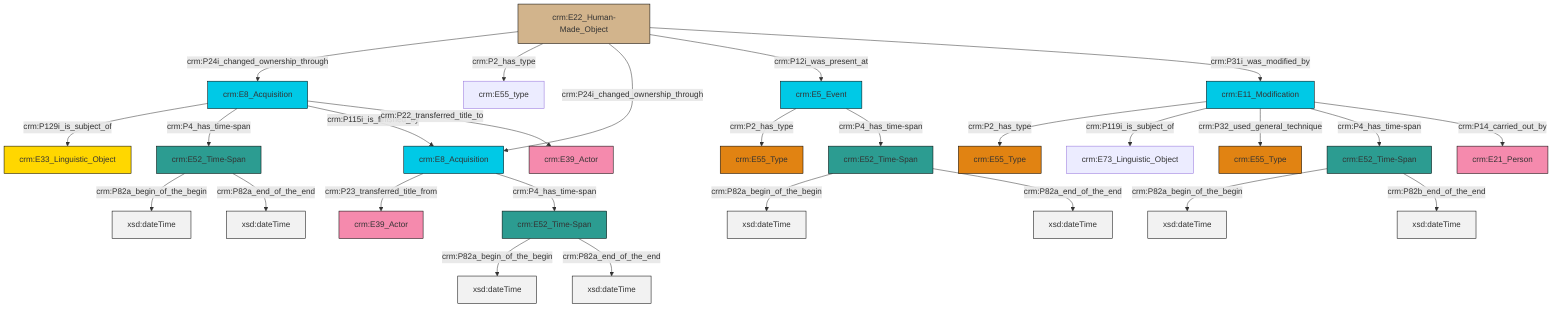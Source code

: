 graph TD
classDef Literal fill:#f2f2f2,stroke:#000000;
classDef CRM_Entity fill:#FFFFFF,stroke:#000000;
classDef Temporal_Entity fill:#00C9E6, stroke:#000000;
classDef Type fill:#E18312, stroke:#000000;
classDef Time-Span fill:#2C9C91, stroke:#000000;
classDef Appellation fill:#FFEB7F, stroke:#000000;
classDef Place fill:#008836, stroke:#000000;
classDef Persistent_Item fill:#B266B2, stroke:#000000;
classDef Conceptual_Object fill:#FFD700, stroke:#000000;
classDef Physical_Thing fill:#D2B48C, stroke:#000000;
classDef Actor fill:#f58aad, stroke:#000000;
classDef PC_Classes fill:#4ce600, stroke:#000000;
classDef Multi fill:#cccccc,stroke:#000000;

6["crm:E11_Modification"]:::Temporal_Entity -->|crm:P2_has_type| 7["crm:E55_Type"]:::Type
8["crm:E52_Time-Span"]:::Time-Span -->|crm:P82a_begin_of_the_begin| 9[xsd:dateTime]:::Literal
10["crm:E22_Human-Made_Object"]:::Physical_Thing -->|crm:P24i_changed_ownership_through| 0["crm:E8_Acquisition"]:::Temporal_Entity
6["crm:E11_Modification"]:::Temporal_Entity -->|crm:P119i_is_subject_of| 4["crm:E73_Linguistic_Object"]:::Default
2["crm:E8_Acquisition"]:::Temporal_Entity -->|crm:P23_transferred_title_from| 11["crm:E39_Actor"]:::Actor
0["crm:E8_Acquisition"]:::Temporal_Entity -->|crm:P129i_is_subject_of| 14["crm:E33_Linguistic_Object"]:::Conceptual_Object
10["crm:E22_Human-Made_Object"]:::Physical_Thing -->|crm:P2_has_type| 12["crm:E55_type"]:::Default
17["crm:E52_Time-Span"]:::Time-Span -->|crm:P82a_begin_of_the_begin| 19[xsd:dateTime]:::Literal
20["crm:E52_Time-Span"]:::Time-Span -->|crm:P82a_begin_of_the_begin| 21[xsd:dateTime]:::Literal
0["crm:E8_Acquisition"]:::Temporal_Entity -->|crm:P4_has_time-span| 8["crm:E52_Time-Span"]:::Time-Span
6["crm:E11_Modification"]:::Temporal_Entity -->|crm:P32_used_general_technique| 22["crm:E55_Type"]:::Type
24["crm:E52_Time-Span"]:::Time-Span -->|crm:P82a_begin_of_the_begin| 25[xsd:dateTime]:::Literal
26["crm:E5_Event"]:::Temporal_Entity -->|crm:P2_has_type| 27["crm:E55_Type"]:::Type
20["crm:E52_Time-Span"]:::Time-Span -->|crm:P82b_end_of_the_end| 28[xsd:dateTime]:::Literal
10["crm:E22_Human-Made_Object"]:::Physical_Thing -->|crm:P24i_changed_ownership_through| 2["crm:E8_Acquisition"]:::Temporal_Entity
10["crm:E22_Human-Made_Object"]:::Physical_Thing -->|crm:P12i_was_present_at| 26["crm:E5_Event"]:::Temporal_Entity
2["crm:E8_Acquisition"]:::Temporal_Entity -->|crm:P4_has_time-span| 24["crm:E52_Time-Span"]:::Time-Span
17["crm:E52_Time-Span"]:::Time-Span -->|crm:P82a_end_of_the_end| 33[xsd:dateTime]:::Literal
6["crm:E11_Modification"]:::Temporal_Entity -->|crm:P4_has_time-span| 20["crm:E52_Time-Span"]:::Time-Span
24["crm:E52_Time-Span"]:::Time-Span -->|crm:P82a_end_of_the_end| 36[xsd:dateTime]:::Literal
8["crm:E52_Time-Span"]:::Time-Span -->|crm:P82a_end_of_the_end| 38[xsd:dateTime]:::Literal
0["crm:E8_Acquisition"]:::Temporal_Entity -->|crm:P115i_is_finished_by| 2["crm:E8_Acquisition"]:::Temporal_Entity
6["crm:E11_Modification"]:::Temporal_Entity -->|crm:P14_carried_out_by| 15["crm:E21_Person"]:::Actor
0["crm:E8_Acquisition"]:::Temporal_Entity -->|crm:P22_transferred_title_to| 40["crm:E39_Actor"]:::Actor
26["crm:E5_Event"]:::Temporal_Entity -->|crm:P4_has_time-span| 17["crm:E52_Time-Span"]:::Time-Span
10["crm:E22_Human-Made_Object"]:::Physical_Thing -->|crm:P31i_was_modified_by| 6["crm:E11_Modification"]:::Temporal_Entity